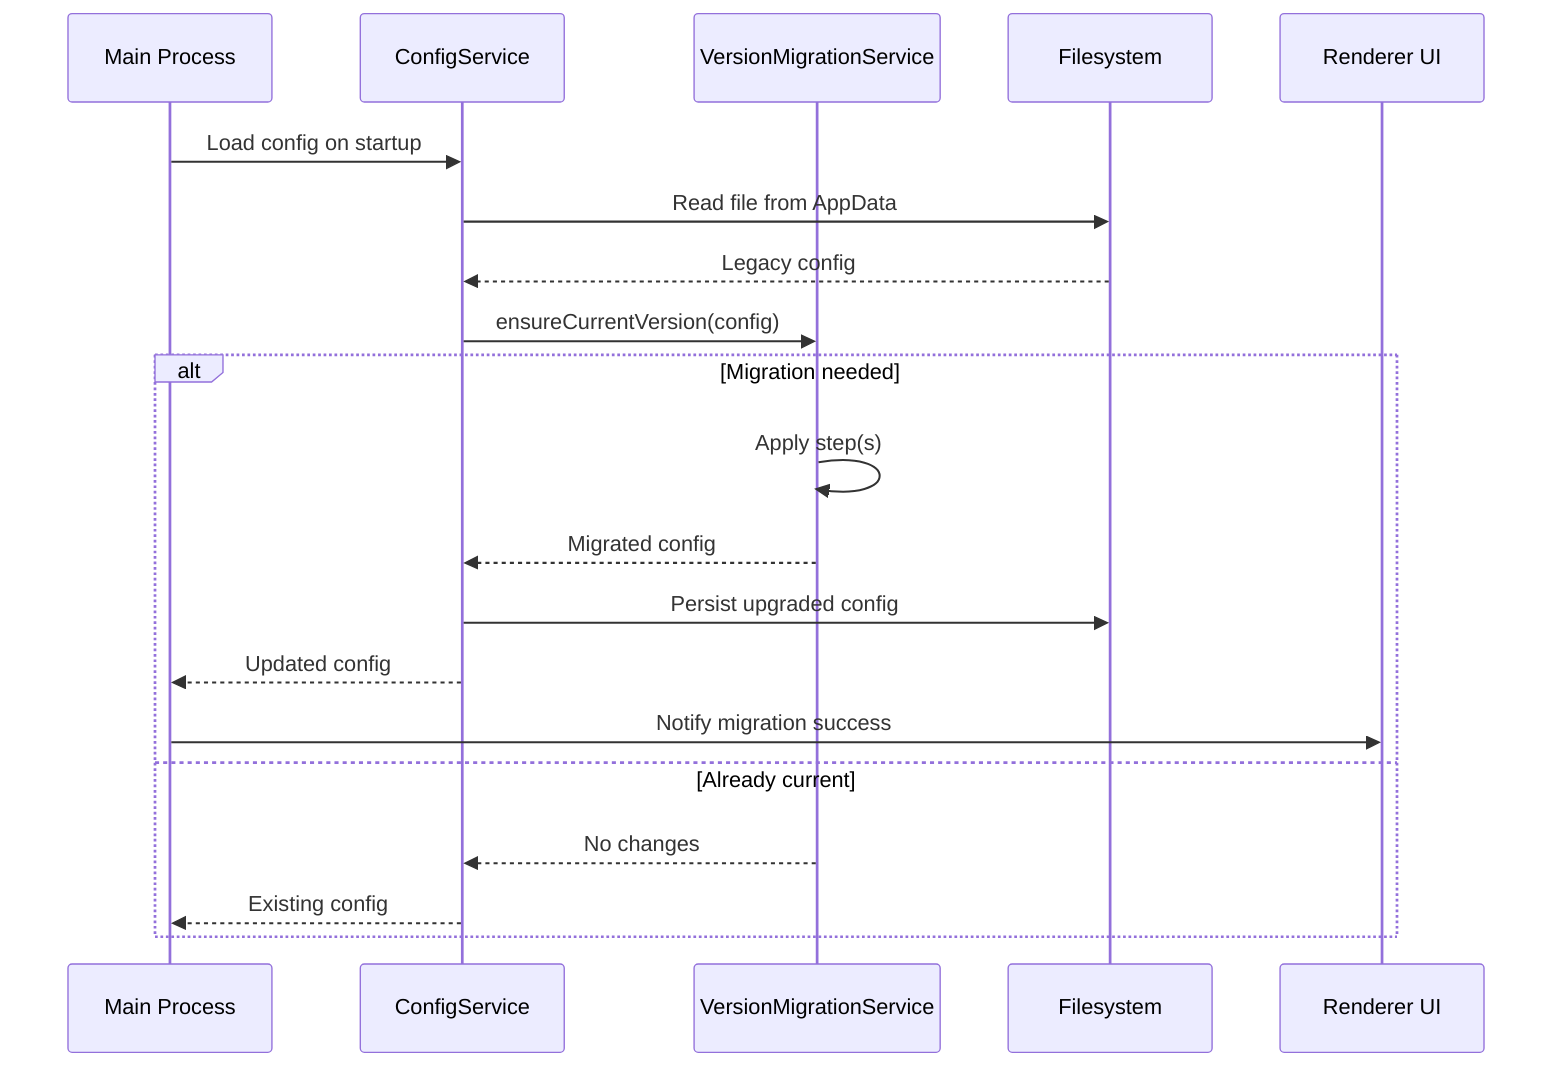 %% Config Migration Flow
sequenceDiagram
    participant Electron as Main Process
    participant Config as ConfigService
    participant Migration as VersionMigrationService
    participant FS as Filesystem
    participant Renderer as Renderer UI

    Electron->>Config: Load config on startup
    Config->>FS: Read file from AppData
    FS-->>Config: Legacy config
    Config->>Migration: ensureCurrentVersion(config)
    alt Migration needed
        Migration->>Migration: Apply step(s)
        Migration-->>Config: Migrated config
        Config->>FS: Persist upgraded config
        Config-->>Electron: Updated config
        Electron->>Renderer: Notify migration success
    else Already current
        Migration-->>Config: No changes
        Config-->>Electron: Existing config
    end